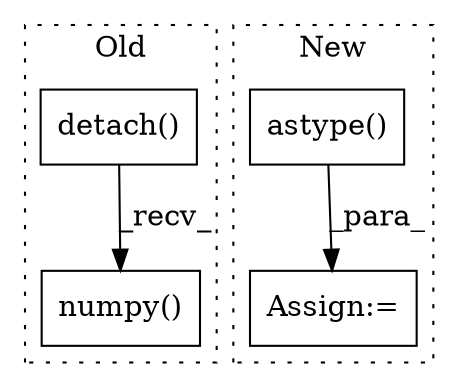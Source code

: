 digraph G {
subgraph cluster0 {
1 [label="detach()" a="75" s="6186" l="25" shape="box"];
3 [label="numpy()" a="75" s="6186" l="33" shape="box"];
label = "Old";
style="dotted";
}
subgraph cluster1 {
2 [label="astype()" a="75" s="6290,6321" l="23,1" shape="box"];
4 [label="Assign:=" a="68" s="6383" l="3" shape="box"];
label = "New";
style="dotted";
}
1 -> 3 [label="_recv_"];
2 -> 4 [label="_para_"];
}